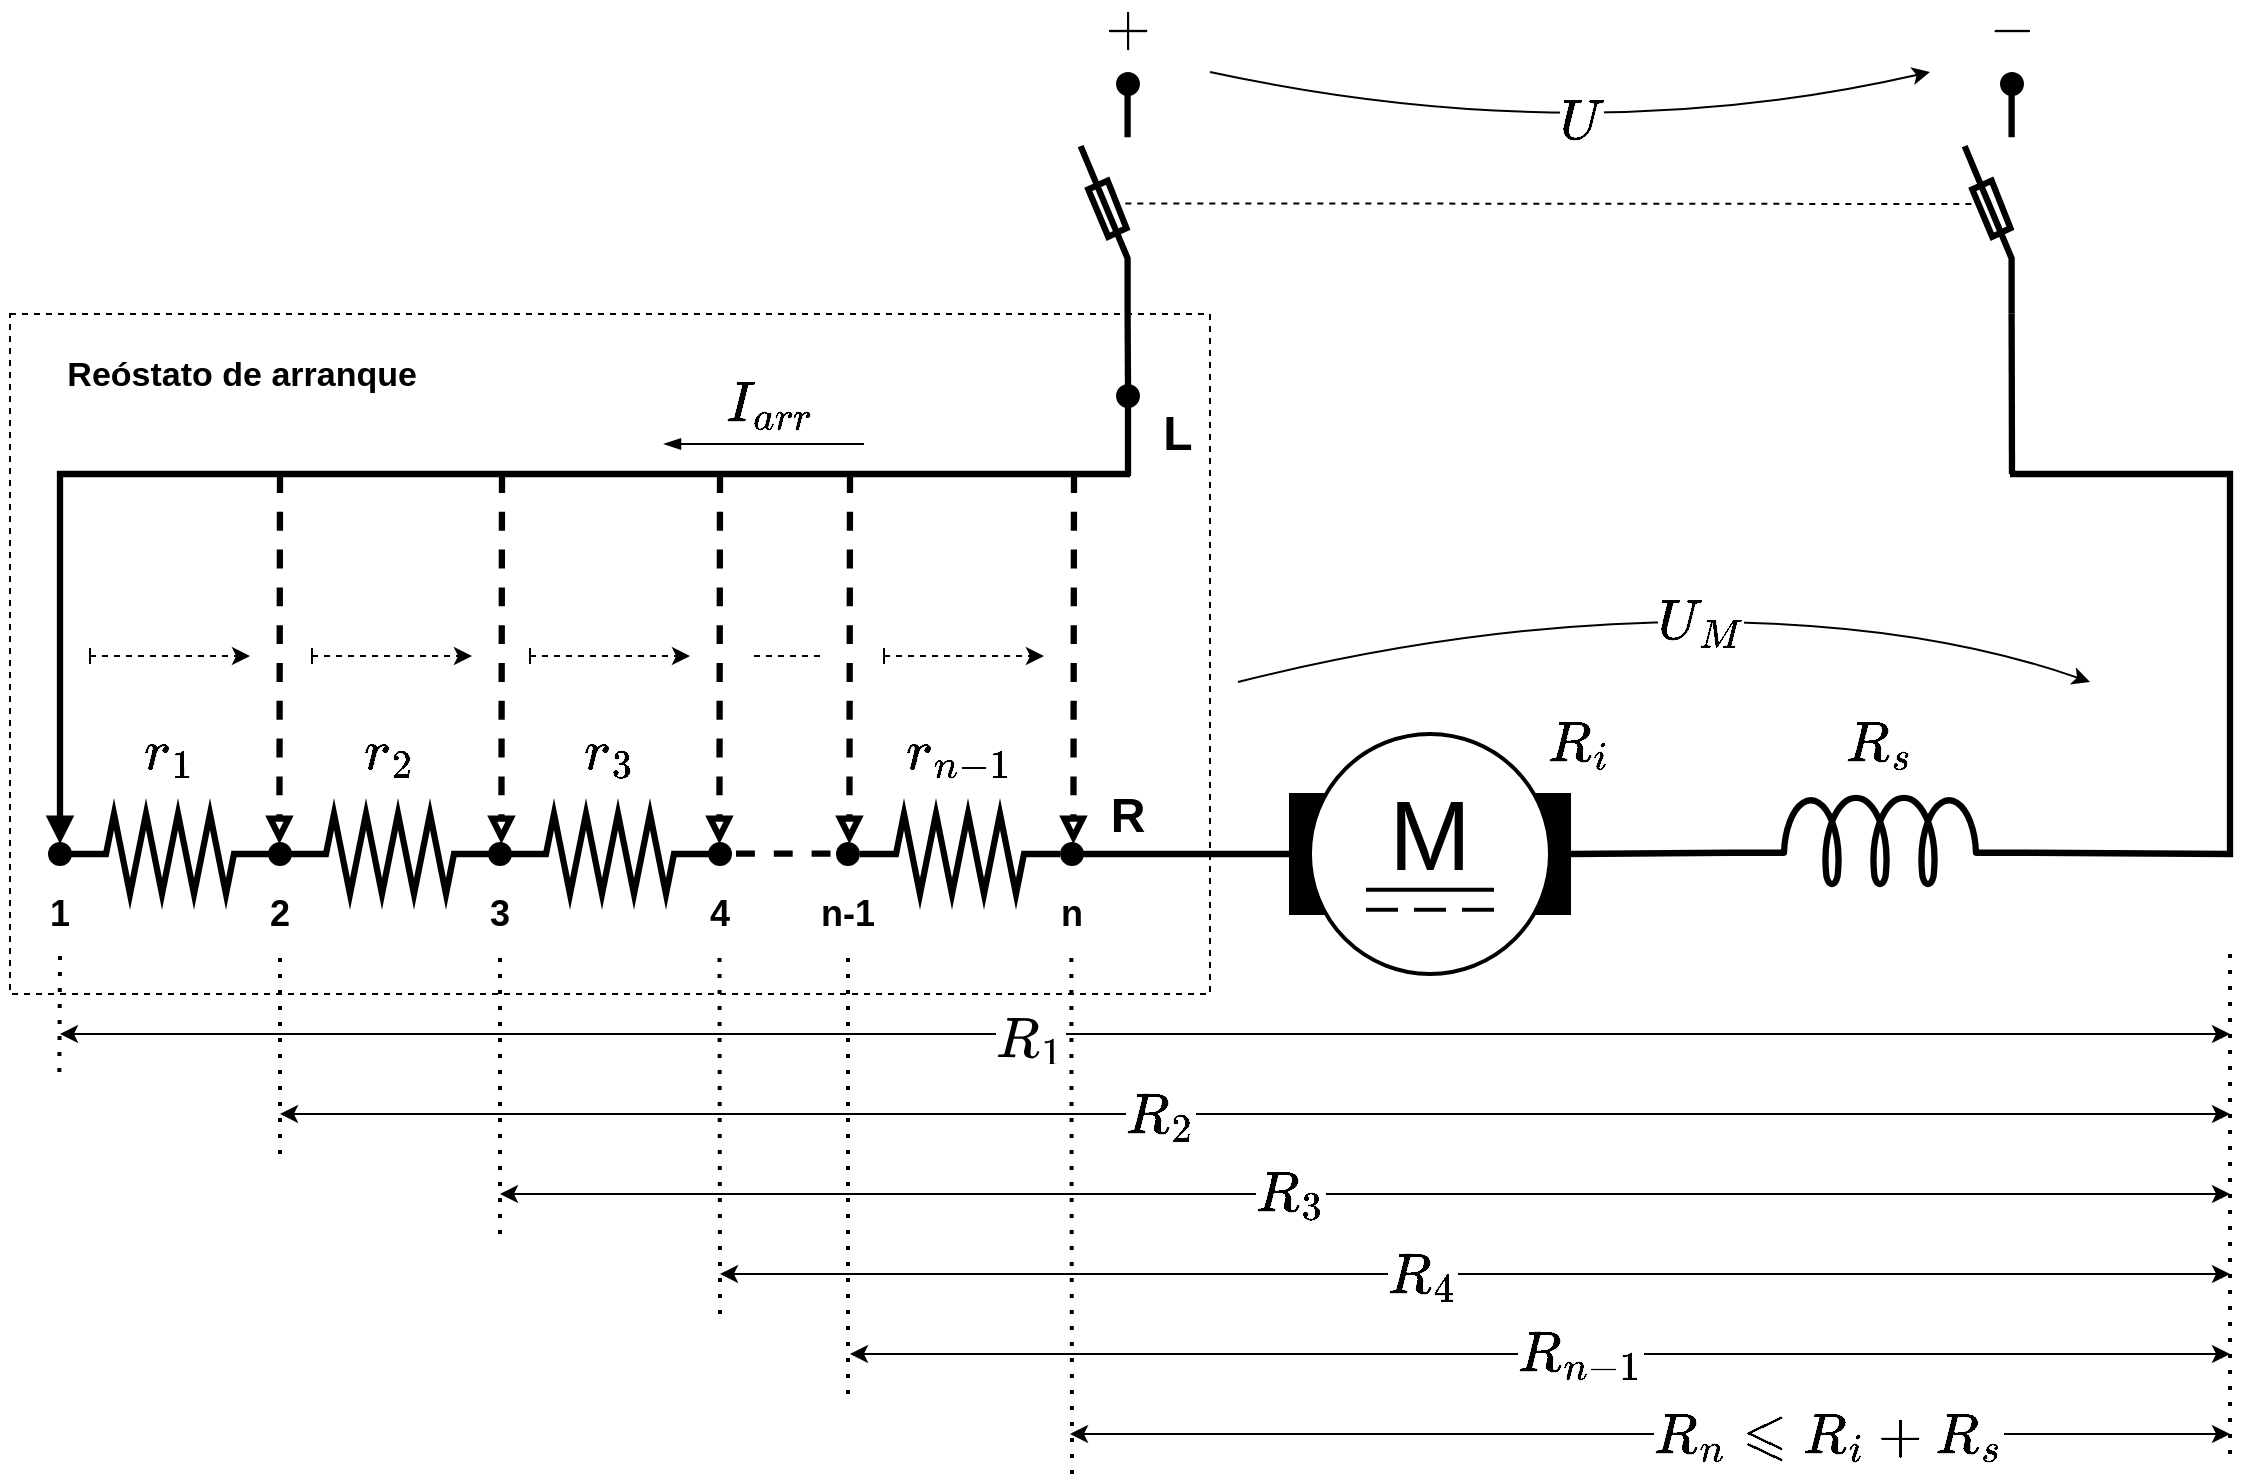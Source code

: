 <mxfile version="27.0.9">
  <diagram name="Page-1" id="XqC8Y09443XXs3GLJTl1">
    <mxGraphModel dx="2885" dy="1133" grid="1" gridSize="5" guides="1" tooltips="1" connect="1" arrows="1" fold="1" page="1" pageScale="1" pageWidth="1169" pageHeight="827" math="1" shadow="0">
      <root>
        <mxCell id="0" />
        <mxCell id="1" parent="0" />
        <mxCell id="3PgCSmFAS6aE5oJK3-FM-77" value="&lt;b&gt;&amp;nbsp;&amp;nbsp;&lt;/b&gt;&lt;div&gt;&lt;b&gt;&lt;span style=&quot;white-space: pre;&quot;&gt;&#x9;&lt;/span&gt;&lt;font style=&quot;font-size: 17px;&quot;&gt;Reóstato de arranque&lt;/font&gt;&lt;/b&gt;&lt;/div&gt;" style="rounded=0;whiteSpace=wrap;html=1;align=left;verticalAlign=top;dashed=1;" vertex="1" parent="1">
          <mxGeometry x="-140" y="200" width="600" height="340" as="geometry" />
        </mxCell>
        <mxCell id="3PgCSmFAS6aE5oJK3-FM-1" value="" style="group;strokeWidth=1.968;" vertex="1" connectable="0" parent="1">
          <mxGeometry x="500" y="410" width="140" height="120" as="geometry" />
        </mxCell>
        <mxCell id="3PgCSmFAS6aE5oJK3-FM-2" value="" style="rounded=0;whiteSpace=wrap;html=1;fillColor=#000000;" vertex="1" parent="3PgCSmFAS6aE5oJK3-FM-1">
          <mxGeometry y="30" width="140" height="60" as="geometry" />
        </mxCell>
        <mxCell id="3PgCSmFAS6aE5oJK3-FM-3" value="&lt;font style=&quot;font-size: 49px;&quot;&gt;M&lt;/font&gt;&lt;div&gt;&lt;sup&gt;&lt;font style=&quot;&quot;&gt;&lt;br&gt;&lt;/font&gt;&lt;/sup&gt;&lt;/div&gt;" style="ellipse;whiteSpace=wrap;html=1;aspect=fixed;strokeWidth=1.968;" vertex="1" parent="3PgCSmFAS6aE5oJK3-FM-1">
          <mxGeometry x="10" width="120" height="120" as="geometry" />
        </mxCell>
        <mxCell id="3PgCSmFAS6aE5oJK3-FM-4" value="" style="group" vertex="1" connectable="0" parent="3PgCSmFAS6aE5oJK3-FM-1">
          <mxGeometry x="38" y="77.88" width="64" height="10" as="geometry" />
        </mxCell>
        <mxCell id="3PgCSmFAS6aE5oJK3-FM-5" value="" style="endArrow=none;html=1;rounded=0;strokeWidth=1.968;" edge="1" parent="3PgCSmFAS6aE5oJK3-FM-4">
          <mxGeometry width="50" height="50" relative="1" as="geometry">
            <mxPoint as="sourcePoint" />
            <mxPoint x="64" as="targetPoint" />
          </mxGeometry>
        </mxCell>
        <mxCell id="3PgCSmFAS6aE5oJK3-FM-6" value="" style="endArrow=none;html=1;rounded=0;strokeWidth=1.968;" edge="1" parent="3PgCSmFAS6aE5oJK3-FM-4">
          <mxGeometry width="50" height="50" relative="1" as="geometry">
            <mxPoint y="10" as="sourcePoint" />
            <mxPoint x="16" y="10" as="targetPoint" />
          </mxGeometry>
        </mxCell>
        <mxCell id="3PgCSmFAS6aE5oJK3-FM-7" value="" style="endArrow=none;html=1;rounded=0;strokeWidth=1.968;" edge="1" parent="3PgCSmFAS6aE5oJK3-FM-4">
          <mxGeometry width="50" height="50" relative="1" as="geometry">
            <mxPoint x="24" y="10" as="sourcePoint" />
            <mxPoint x="40" y="10" as="targetPoint" />
          </mxGeometry>
        </mxCell>
        <mxCell id="3PgCSmFAS6aE5oJK3-FM-8" value="" style="endArrow=none;html=1;rounded=0;strokeWidth=1.968;" edge="1" parent="3PgCSmFAS6aE5oJK3-FM-4">
          <mxGeometry width="50" height="50" relative="1" as="geometry">
            <mxPoint x="48" y="10" as="sourcePoint" />
            <mxPoint x="64" y="10" as="targetPoint" />
          </mxGeometry>
        </mxCell>
        <mxCell id="3PgCSmFAS6aE5oJK3-FM-10" style="rounded=0;orthogonalLoop=1;jettySize=auto;html=1;exitX=0;exitY=0.645;exitDx=0;exitDy=0;exitPerimeter=0;entryX=1;entryY=0.5;entryDx=0;entryDy=0;endArrow=none;startFill=0;strokeWidth=3.15;" edge="1" parent="1" source="3PgCSmFAS6aE5oJK3-FM-9" target="3PgCSmFAS6aE5oJK3-FM-2">
          <mxGeometry relative="1" as="geometry" />
        </mxCell>
        <mxCell id="3PgCSmFAS6aE5oJK3-FM-9" value="" style="pointerEvents=1;verticalLabelPosition=bottom;shadow=0;dashed=0;align=center;html=1;verticalAlign=top;shape=mxgraph.electrical.inductors.inductor_5;strokeWidth=3.15;" vertex="1" parent="1">
          <mxGeometry x="720" y="441" width="150" height="44" as="geometry" />
        </mxCell>
        <mxCell id="3PgCSmFAS6aE5oJK3-FM-11" value="" style="pointerEvents=1;verticalLabelPosition=bottom;shadow=0;dashed=0;align=center;html=1;verticalAlign=top;shape=mxgraph.electrical.resistors.resistor_2;strokeWidth=3.15;" vertex="1" parent="1">
          <mxGeometry x="285" y="450" width="100" height="40" as="geometry" />
        </mxCell>
        <mxCell id="3PgCSmFAS6aE5oJK3-FM-12" value="" style="pointerEvents=1;verticalLabelPosition=bottom;shadow=0;dashed=0;align=center;html=1;verticalAlign=top;shape=mxgraph.electrical.resistors.resistor_2;strokeWidth=3.15;" vertex="1" parent="1">
          <mxGeometry x="110" y="450" width="100" height="40" as="geometry" />
        </mxCell>
        <mxCell id="3PgCSmFAS6aE5oJK3-FM-13" value="" style="pointerEvents=1;verticalLabelPosition=bottom;shadow=0;dashed=0;align=center;html=1;verticalAlign=top;shape=mxgraph.electrical.resistors.resistor_2;strokeWidth=3.15;" vertex="1" parent="1">
          <mxGeometry y="450" width="100" height="40" as="geometry" />
        </mxCell>
        <mxCell id="3PgCSmFAS6aE5oJK3-FM-14" value="" style="pointerEvents=1;verticalLabelPosition=bottom;shadow=0;dashed=0;align=center;html=1;verticalAlign=top;shape=mxgraph.electrical.resistors.resistor_2;strokeWidth=3.15;" vertex="1" parent="1">
          <mxGeometry x="-110" y="450" width="100" height="40" as="geometry" />
        </mxCell>
        <mxCell id="3PgCSmFAS6aE5oJK3-FM-15" value="" style="endArrow=block;html=1;rounded=0;entryX=0.5;entryY=0;entryDx=0;entryDy=0;strokeWidth=3.15;endFill=1;" edge="1" parent="1" target="3PgCSmFAS6aE5oJK3-FM-22">
          <mxGeometry width="50" height="50" relative="1" as="geometry">
            <mxPoint x="420" y="280" as="sourcePoint" />
            <mxPoint x="-115" y="470.5" as="targetPoint" />
            <Array as="points">
              <mxPoint x="-115" y="280" />
            </Array>
          </mxGeometry>
        </mxCell>
        <mxCell id="3PgCSmFAS6aE5oJK3-FM-16" value="" style="endArrow=none;dashed=1;html=1;dashPattern=1 3;strokeWidth=2;rounded=0;" edge="1" parent="1">
          <mxGeometry width="50" height="50" relative="1" as="geometry">
            <mxPoint x="-115.33" y="579" as="sourcePoint" />
            <mxPoint x="-115" y="520" as="targetPoint" />
          </mxGeometry>
        </mxCell>
        <mxCell id="3PgCSmFAS6aE5oJK3-FM-17" value="" style="endArrow=none;html=1;rounded=0;entryX=1;entryY=0.645;entryDx=0;entryDy=0;entryPerimeter=0;strokeWidth=3.15;" edge="1" parent="1" target="3PgCSmFAS6aE5oJK3-FM-9">
          <mxGeometry width="50" height="50" relative="1" as="geometry">
            <mxPoint x="860" y="280" as="sourcePoint" />
            <mxPoint x="900" y="490" as="targetPoint" />
            <Array as="points">
              <mxPoint x="970" y="280" />
              <mxPoint x="970" y="470" />
            </Array>
          </mxGeometry>
        </mxCell>
        <mxCell id="3PgCSmFAS6aE5oJK3-FM-18" value="" style="endArrow=none;dashed=1;html=1;dashPattern=1 3;strokeWidth=2;rounded=0;" edge="1" parent="1">
          <mxGeometry width="50" height="50" relative="1" as="geometry">
            <mxPoint x="970" y="770" as="sourcePoint" />
            <mxPoint x="970" y="520" as="targetPoint" />
          </mxGeometry>
        </mxCell>
        <mxCell id="3PgCSmFAS6aE5oJK3-FM-20" value="" style="endArrow=classic;startArrow=classic;html=1;rounded=0;" edge="1" parent="1">
          <mxGeometry width="50" height="50" relative="1" as="geometry">
            <mxPoint x="-115" y="560" as="sourcePoint" />
            <mxPoint x="970" y="560" as="targetPoint" />
          </mxGeometry>
        </mxCell>
        <mxCell id="3PgCSmFAS6aE5oJK3-FM-37" value="&lt;svg xmlns=&quot;http://www.w3.org/2000/svg&quot; width=&quot;2.705ex&quot; height=&quot;1.885ex&quot; role=&quot;img&quot; viewBox=&quot;0 -683 1195.6 833&quot; xmlns:xlink=&quot;http://www.w3.org/1999/xlink&quot; style=&quot;vertical-align: -0.339ex;&quot;&gt;&lt;defs&gt;&lt;path id=&quot;MJX-1-TEX-I-1D445&quot; d=&quot;M230 637Q203 637 198 638T193 649Q193 676 204 682Q206 683 378 683Q550 682 564 680Q620 672 658 652T712 606T733 563T739 529Q739 484 710 445T643 385T576 351T538 338L545 333Q612 295 612 223Q612 212 607 162T602 80V71Q602 53 603 43T614 25T640 16Q668 16 686 38T712 85Q717 99 720 102T735 105Q755 105 755 93Q755 75 731 36Q693 -21 641 -21H632Q571 -21 531 4T487 82Q487 109 502 166T517 239Q517 290 474 313Q459 320 449 321T378 323H309L277 193Q244 61 244 59Q244 55 245 54T252 50T269 48T302 46H333Q339 38 339 37T336 19Q332 6 326 0H311Q275 2 180 2Q146 2 117 2T71 2T50 1Q33 1 33 10Q33 12 36 24Q41 43 46 45Q50 46 61 46H67Q94 46 127 49Q141 52 146 61Q149 65 218 339T287 628Q287 635 230 637ZM630 554Q630 586 609 608T523 636Q521 636 500 636T462 637H440Q393 637 386 627Q385 624 352 494T319 361Q319 360 388 360Q466 361 492 367Q556 377 592 426Q608 449 619 486T630 554Z&quot;&gt;&lt;/path&gt;&lt;path id=&quot;MJX-1-TEX-N-31&quot; d=&quot;M213 578L200 573Q186 568 160 563T102 556H83V602H102Q149 604 189 617T245 641T273 663Q275 666 285 666Q294 666 302 660V361L303 61Q310 54 315 52T339 48T401 46H427V0H416Q395 3 257 3Q121 3 100 0H88V46H114Q136 46 152 46T177 47T193 50T201 52T207 57T213 61V578Z&quot;&gt;&lt;/path&gt;&lt;/defs&gt;&lt;g stroke=&quot;currentColor&quot; fill=&quot;currentColor&quot; stroke-width=&quot;0&quot; transform=&quot;scale(1,-1)&quot;&gt;&lt;g data-mml-node=&quot;math&quot;&gt;&lt;g data-mml-node=&quot;msub&quot;&gt;&lt;g data-mml-node=&quot;mi&quot;&gt;&lt;use data-c=&quot;1D445&quot; xlink:href=&quot;#MJX-1-TEX-I-1D445&quot;&gt;&lt;/use&gt;&lt;/g&gt;&lt;g data-mml-node=&quot;mn&quot; transform=&quot;translate(792,-150) scale(0.707)&quot;&gt;&lt;use data-c=&quot;31&quot; xlink:href=&quot;#MJX-1-TEX-N-31&quot;&gt;&lt;/use&gt;&lt;/g&gt;&lt;/g&gt;&lt;/g&gt;&lt;/g&gt;&lt;/svg&gt;" style="edgeLabel;html=1;align=center;verticalAlign=middle;resizable=0;points=[];fontSize=24;" vertex="1" connectable="0" parent="3PgCSmFAS6aE5oJK3-FM-20">
          <mxGeometry x="-0.107" y="-3" relative="1" as="geometry">
            <mxPoint as="offset" />
          </mxGeometry>
        </mxCell>
        <mxCell id="3PgCSmFAS6aE5oJK3-FM-21" value="" style="endArrow=none;dashed=1;html=1;dashPattern=1 3;strokeWidth=2;rounded=0;" edge="1" parent="1">
          <mxGeometry width="50" height="50" relative="1" as="geometry">
            <mxPoint x="-5" y="620" as="sourcePoint" />
            <mxPoint x="-5" y="520" as="targetPoint" />
          </mxGeometry>
        </mxCell>
        <mxCell id="3PgCSmFAS6aE5oJK3-FM-22" value="" style="ellipse;whiteSpace=wrap;html=1;aspect=fixed;strokeWidth=1.968;fillColor=#000000;" vertex="1" parent="1">
          <mxGeometry x="-120" y="465" width="10" height="10" as="geometry" />
        </mxCell>
        <mxCell id="3PgCSmFAS6aE5oJK3-FM-23" value="" style="ellipse;whiteSpace=wrap;html=1;aspect=fixed;strokeWidth=1.968;fillColor=#000000;" vertex="1" parent="1">
          <mxGeometry x="-10" y="465" width="10" height="10" as="geometry" />
        </mxCell>
        <mxCell id="3PgCSmFAS6aE5oJK3-FM-24" value="" style="ellipse;whiteSpace=wrap;html=1;aspect=fixed;strokeWidth=1.968;fillColor=#000000;" vertex="1" parent="1">
          <mxGeometry x="100" y="465" width="10" height="10" as="geometry" />
        </mxCell>
        <mxCell id="3PgCSmFAS6aE5oJK3-FM-25" value="" style="ellipse;whiteSpace=wrap;html=1;aspect=fixed;strokeWidth=1.968;fillColor=#000000;" vertex="1" parent="1">
          <mxGeometry x="210" y="465" width="10" height="10" as="geometry" />
        </mxCell>
        <mxCell id="3PgCSmFAS6aE5oJK3-FM-26" value="" style="endArrow=none;html=1;rounded=0;strokeWidth=3.15;dashed=1;" edge="1" parent="1">
          <mxGeometry width="50" height="50" relative="1" as="geometry">
            <mxPoint x="223" y="469.82" as="sourcePoint" />
            <mxPoint x="278" y="469.82" as="targetPoint" />
          </mxGeometry>
        </mxCell>
        <mxCell id="3PgCSmFAS6aE5oJK3-FM-27" value="" style="ellipse;whiteSpace=wrap;html=1;aspect=fixed;strokeWidth=1.968;fillColor=#000000;" vertex="1" parent="1">
          <mxGeometry x="274" y="465" width="10" height="10" as="geometry" />
        </mxCell>
        <mxCell id="3PgCSmFAS6aE5oJK3-FM-29" style="rounded=0;orthogonalLoop=1;jettySize=auto;html=1;exitX=1;exitY=0.5;exitDx=0;exitDy=0;entryX=0;entryY=0.5;entryDx=0;entryDy=0;endArrow=none;startFill=0;strokeWidth=3.15;" edge="1" parent="1" source="3PgCSmFAS6aE5oJK3-FM-28" target="3PgCSmFAS6aE5oJK3-FM-2">
          <mxGeometry relative="1" as="geometry" />
        </mxCell>
        <mxCell id="3PgCSmFAS6aE5oJK3-FM-28" value="" style="ellipse;whiteSpace=wrap;html=1;aspect=fixed;strokeWidth=1.968;fillColor=#000000;" vertex="1" parent="1">
          <mxGeometry x="386" y="465" width="10" height="10" as="geometry" />
        </mxCell>
        <mxCell id="3PgCSmFAS6aE5oJK3-FM-31" value="&lt;b&gt;&lt;font style=&quot;font-size: 18px;&quot;&gt;1&lt;/font&gt;&lt;/b&gt;" style="text;html=1;align=center;verticalAlign=middle;whiteSpace=wrap;rounded=0;" vertex="1" parent="1">
          <mxGeometry x="-145" y="485" width="60" height="30" as="geometry" />
        </mxCell>
        <mxCell id="3PgCSmFAS6aE5oJK3-FM-32" value="&lt;b&gt;&lt;font style=&quot;font-size: 18px;&quot;&gt;2&lt;/font&gt;&lt;/b&gt;" style="text;html=1;align=center;verticalAlign=middle;whiteSpace=wrap;rounded=0;" vertex="1" parent="1">
          <mxGeometry x="-35" y="485" width="60" height="30" as="geometry" />
        </mxCell>
        <mxCell id="3PgCSmFAS6aE5oJK3-FM-33" value="&lt;b&gt;&lt;font style=&quot;font-size: 18px;&quot;&gt;3&lt;/font&gt;&lt;/b&gt;" style="text;html=1;align=center;verticalAlign=middle;whiteSpace=wrap;rounded=0;" vertex="1" parent="1">
          <mxGeometry x="75" y="485" width="60" height="30" as="geometry" />
        </mxCell>
        <mxCell id="3PgCSmFAS6aE5oJK3-FM-34" value="&lt;b&gt;&lt;font style=&quot;font-size: 18px;&quot;&gt;4&lt;/font&gt;&lt;/b&gt;" style="text;html=1;align=center;verticalAlign=middle;whiteSpace=wrap;rounded=0;" vertex="1" parent="1">
          <mxGeometry x="185" y="485" width="60" height="30" as="geometry" />
        </mxCell>
        <mxCell id="3PgCSmFAS6aE5oJK3-FM-35" value="&lt;b&gt;&lt;font style=&quot;font-size: 18px;&quot;&gt;n-1&lt;/font&gt;&lt;/b&gt;" style="text;html=1;align=center;verticalAlign=middle;whiteSpace=wrap;rounded=0;" vertex="1" parent="1">
          <mxGeometry x="249" y="485" width="60" height="30" as="geometry" />
        </mxCell>
        <mxCell id="3PgCSmFAS6aE5oJK3-FM-36" value="&lt;b&gt;&lt;font style=&quot;font-size: 18px;&quot;&gt;n&lt;/font&gt;&lt;/b&gt;" style="text;html=1;align=center;verticalAlign=middle;whiteSpace=wrap;rounded=0;" vertex="1" parent="1">
          <mxGeometry x="361" y="485" width="60" height="30" as="geometry" />
        </mxCell>
        <mxCell id="3PgCSmFAS6aE5oJK3-FM-38" value="" style="endArrow=classic;startArrow=classic;html=1;rounded=0;" edge="1" parent="1">
          <mxGeometry width="50" height="50" relative="1" as="geometry">
            <mxPoint x="-5" y="600" as="sourcePoint" />
            <mxPoint x="970" y="600" as="targetPoint" />
          </mxGeometry>
        </mxCell>
        <mxCell id="3PgCSmFAS6aE5oJK3-FM-39" value="" style="edgeLabel;html=1;align=center;verticalAlign=middle;resizable=0;points=[];" vertex="1" connectable="0" parent="3PgCSmFAS6aE5oJK3-FM-38">
          <mxGeometry x="-0.107" y="-3" relative="1" as="geometry">
            <mxPoint as="offset" />
          </mxGeometry>
        </mxCell>
        <mxCell id="3PgCSmFAS6aE5oJK3-FM-40" value="$$R_2$$" style="edgeLabel;html=1;align=center;verticalAlign=middle;resizable=0;points=[];fontSize=24;" vertex="1" connectable="0" parent="3PgCSmFAS6aE5oJK3-FM-38">
          <mxGeometry x="-0.101" y="-1" relative="1" as="geometry">
            <mxPoint x="1" as="offset" />
          </mxGeometry>
        </mxCell>
        <mxCell id="3PgCSmFAS6aE5oJK3-FM-41" value="" style="endArrow=classic;startArrow=classic;html=1;rounded=0;" edge="1" parent="1">
          <mxGeometry width="50" height="50" relative="1" as="geometry">
            <mxPoint x="105" y="640" as="sourcePoint" />
            <mxPoint x="970" y="640" as="targetPoint" />
          </mxGeometry>
        </mxCell>
        <mxCell id="3PgCSmFAS6aE5oJK3-FM-42" value="" style="edgeLabel;html=1;align=center;verticalAlign=middle;resizable=0;points=[];" vertex="1" connectable="0" parent="3PgCSmFAS6aE5oJK3-FM-41">
          <mxGeometry x="-0.107" y="-3" relative="1" as="geometry">
            <mxPoint as="offset" />
          </mxGeometry>
        </mxCell>
        <mxCell id="3PgCSmFAS6aE5oJK3-FM-43" value="$$R_3$$" style="edgeLabel;html=1;align=center;verticalAlign=middle;resizable=0;points=[];fontSize=24;" vertex="1" connectable="0" parent="3PgCSmFAS6aE5oJK3-FM-41">
          <mxGeometry x="-0.101" y="-1" relative="1" as="geometry">
            <mxPoint x="6" y="-1" as="offset" />
          </mxGeometry>
        </mxCell>
        <mxCell id="3PgCSmFAS6aE5oJK3-FM-44" value="" style="endArrow=none;dashed=1;html=1;dashPattern=1 3;strokeWidth=2;rounded=0;" edge="1" parent="1">
          <mxGeometry width="50" height="50" relative="1" as="geometry">
            <mxPoint x="105" y="660" as="sourcePoint" />
            <mxPoint x="105" y="520" as="targetPoint" />
          </mxGeometry>
        </mxCell>
        <mxCell id="3PgCSmFAS6aE5oJK3-FM-45" value="" style="endArrow=none;dashed=1;html=1;dashPattern=1 3;strokeWidth=2;rounded=0;" edge="1" parent="1">
          <mxGeometry width="50" height="50" relative="1" as="geometry">
            <mxPoint x="215" y="700" as="sourcePoint" />
            <mxPoint x="214.75" y="520" as="targetPoint" />
          </mxGeometry>
        </mxCell>
        <mxCell id="3PgCSmFAS6aE5oJK3-FM-46" value="" style="endArrow=classic;startArrow=classic;html=1;rounded=0;" edge="1" parent="1">
          <mxGeometry width="50" height="50" relative="1" as="geometry">
            <mxPoint x="215" y="680" as="sourcePoint" />
            <mxPoint x="970" y="680" as="targetPoint" />
          </mxGeometry>
        </mxCell>
        <mxCell id="3PgCSmFAS6aE5oJK3-FM-47" value="" style="edgeLabel;html=1;align=center;verticalAlign=middle;resizable=0;points=[];" vertex="1" connectable="0" parent="3PgCSmFAS6aE5oJK3-FM-46">
          <mxGeometry x="-0.107" y="-3" relative="1" as="geometry">
            <mxPoint as="offset" />
          </mxGeometry>
        </mxCell>
        <mxCell id="3PgCSmFAS6aE5oJK3-FM-48" value="$$R_4$$" style="edgeLabel;html=1;align=center;verticalAlign=middle;resizable=0;points=[];fontSize=24;" vertex="1" connectable="0" parent="3PgCSmFAS6aE5oJK3-FM-46">
          <mxGeometry x="-0.101" y="-1" relative="1" as="geometry">
            <mxPoint x="11" as="offset" />
          </mxGeometry>
        </mxCell>
        <mxCell id="3PgCSmFAS6aE5oJK3-FM-49" value="" style="endArrow=none;dashed=1;html=1;dashPattern=1 3;strokeWidth=2;rounded=0;" edge="1" parent="1">
          <mxGeometry width="50" height="50" relative="1" as="geometry">
            <mxPoint x="279" y="740" as="sourcePoint" />
            <mxPoint x="279" y="520" as="targetPoint" />
          </mxGeometry>
        </mxCell>
        <mxCell id="3PgCSmFAS6aE5oJK3-FM-50" value="" style="endArrow=classic;startArrow=classic;html=1;rounded=0;" edge="1" parent="1">
          <mxGeometry width="50" height="50" relative="1" as="geometry">
            <mxPoint x="280" y="720" as="sourcePoint" />
            <mxPoint x="970" y="720" as="targetPoint" />
          </mxGeometry>
        </mxCell>
        <mxCell id="3PgCSmFAS6aE5oJK3-FM-51" value="" style="edgeLabel;html=1;align=center;verticalAlign=middle;resizable=0;points=[];" vertex="1" connectable="0" parent="3PgCSmFAS6aE5oJK3-FM-50">
          <mxGeometry x="-0.107" y="-3" relative="1" as="geometry">
            <mxPoint as="offset" />
          </mxGeometry>
        </mxCell>
        <mxCell id="3PgCSmFAS6aE5oJK3-FM-52" value="$$R_{n-1}$$" style="edgeLabel;html=1;align=center;verticalAlign=middle;resizable=0;points=[];fontSize=24;" vertex="1" connectable="0" parent="3PgCSmFAS6aE5oJK3-FM-50">
          <mxGeometry x="-0.101" y="-1" relative="1" as="geometry">
            <mxPoint x="55" y="-1" as="offset" />
          </mxGeometry>
        </mxCell>
        <mxCell id="3PgCSmFAS6aE5oJK3-FM-53" value="" style="endArrow=none;dashed=1;html=1;dashPattern=1 3;strokeWidth=2;rounded=0;" edge="1" parent="1">
          <mxGeometry width="50" height="50" relative="1" as="geometry">
            <mxPoint x="391" y="780" as="sourcePoint" />
            <mxPoint x="390.66" y="520" as="targetPoint" />
          </mxGeometry>
        </mxCell>
        <mxCell id="3PgCSmFAS6aE5oJK3-FM-54" value="" style="endArrow=classic;startArrow=classic;html=1;rounded=0;" edge="1" parent="1">
          <mxGeometry width="50" height="50" relative="1" as="geometry">
            <mxPoint x="390" y="760" as="sourcePoint" />
            <mxPoint x="970" y="760" as="targetPoint" />
          </mxGeometry>
        </mxCell>
        <mxCell id="3PgCSmFAS6aE5oJK3-FM-55" value="" style="edgeLabel;html=1;align=center;verticalAlign=middle;resizable=0;points=[];" vertex="1" connectable="0" parent="3PgCSmFAS6aE5oJK3-FM-54">
          <mxGeometry x="-0.107" y="-3" relative="1" as="geometry">
            <mxPoint as="offset" />
          </mxGeometry>
        </mxCell>
        <mxCell id="3PgCSmFAS6aE5oJK3-FM-56" value="$$R_n \leqslant R_i + R_s$$" style="edgeLabel;html=1;align=center;verticalAlign=middle;resizable=0;points=[];fontSize=24;" vertex="1" connectable="0" parent="3PgCSmFAS6aE5oJK3-FM-54">
          <mxGeometry x="-0.101" y="-1" relative="1" as="geometry">
            <mxPoint x="118" as="offset" />
          </mxGeometry>
        </mxCell>
        <mxCell id="3PgCSmFAS6aE5oJK3-FM-59" value="&lt;font style=&quot;font-size: 24px;&quot;&gt;$$U_M$$&lt;/font&gt;" style="curved=1;endArrow=classic;html=1;rounded=0;endSize=5.905;" edge="1" parent="1">
          <mxGeometry x="0.08" width="50" height="50" relative="1" as="geometry">
            <mxPoint x="474" y="384" as="sourcePoint" />
            <mxPoint x="900" y="384" as="targetPoint" />
            <Array as="points">
              <mxPoint x="594" y="354" />
              <mxPoint x="814" y="354" />
            </Array>
            <mxPoint as="offset" />
          </mxGeometry>
        </mxCell>
        <mxCell id="3PgCSmFAS6aE5oJK3-FM-60" value="" style="endArrow=classic;html=1;rounded=0;startArrow=baseDash;startFill=0;dashed=1;" edge="1" parent="1">
          <mxGeometry width="50" height="50" relative="1" as="geometry">
            <mxPoint x="-100" y="371" as="sourcePoint" />
            <mxPoint x="-20" y="371" as="targetPoint" />
          </mxGeometry>
        </mxCell>
        <mxCell id="3PgCSmFAS6aE5oJK3-FM-62" value="" style="endArrow=block;html=1;rounded=0;endFill=0;strokeWidth=3.15;dashed=1;" edge="1" parent="1">
          <mxGeometry width="50" height="50" relative="1" as="geometry">
            <mxPoint x="-5" y="280" as="sourcePoint" />
            <mxPoint x="-5.3" y="465" as="targetPoint" />
          </mxGeometry>
        </mxCell>
        <mxCell id="3PgCSmFAS6aE5oJK3-FM-63" value="" style="endArrow=classic;html=1;rounded=0;startArrow=baseDash;startFill=0;dashed=1;" edge="1" parent="1">
          <mxGeometry width="50" height="50" relative="1" as="geometry">
            <mxPoint x="11" y="371" as="sourcePoint" />
            <mxPoint x="91" y="371" as="targetPoint" />
          </mxGeometry>
        </mxCell>
        <mxCell id="3PgCSmFAS6aE5oJK3-FM-64" value="" style="endArrow=block;html=1;rounded=0;endFill=0;strokeWidth=3.15;dashed=1;" edge="1" parent="1">
          <mxGeometry width="50" height="50" relative="1" as="geometry">
            <mxPoint x="106" y="280" as="sourcePoint" />
            <mxPoint x="105.7" y="465" as="targetPoint" />
          </mxGeometry>
        </mxCell>
        <mxCell id="3PgCSmFAS6aE5oJK3-FM-65" value="" style="endArrow=classic;html=1;rounded=0;startArrow=baseDash;startFill=0;dashed=1;" edge="1" parent="1">
          <mxGeometry width="50" height="50" relative="1" as="geometry">
            <mxPoint x="120" y="371" as="sourcePoint" />
            <mxPoint x="200" y="371" as="targetPoint" />
          </mxGeometry>
        </mxCell>
        <mxCell id="3PgCSmFAS6aE5oJK3-FM-66" value="" style="endArrow=block;html=1;rounded=0;endFill=0;strokeWidth=3.15;dashed=1;" edge="1" parent="1">
          <mxGeometry width="50" height="50" relative="1" as="geometry">
            <mxPoint x="215" y="280" as="sourcePoint" />
            <mxPoint x="214.7" y="465" as="targetPoint" />
          </mxGeometry>
        </mxCell>
        <mxCell id="3PgCSmFAS6aE5oJK3-FM-67" value="" style="endArrow=classic;html=1;rounded=0;startArrow=baseDash;startFill=0;dashed=1;" edge="1" parent="1">
          <mxGeometry width="50" height="50" relative="1" as="geometry">
            <mxPoint x="297" y="371" as="sourcePoint" />
            <mxPoint x="377" y="371" as="targetPoint" />
          </mxGeometry>
        </mxCell>
        <mxCell id="3PgCSmFAS6aE5oJK3-FM-68" value="" style="endArrow=block;html=1;rounded=0;endFill=0;strokeWidth=3.15;dashed=1;" edge="1" parent="1">
          <mxGeometry width="50" height="50" relative="1" as="geometry">
            <mxPoint x="392" y="280" as="sourcePoint" />
            <mxPoint x="391.7" y="465" as="targetPoint" />
          </mxGeometry>
        </mxCell>
        <mxCell id="3PgCSmFAS6aE5oJK3-FM-69" value="" style="endArrow=block;html=1;rounded=0;endFill=0;strokeWidth=3.15;dashed=1;" edge="1" parent="1">
          <mxGeometry width="50" height="50" relative="1" as="geometry">
            <mxPoint x="280" y="280" as="sourcePoint" />
            <mxPoint x="279.7" y="465" as="targetPoint" />
          </mxGeometry>
        </mxCell>
        <mxCell id="3PgCSmFAS6aE5oJK3-FM-71" value="" style="endArrow=none;dashed=1;html=1;rounded=0;" edge="1" parent="1">
          <mxGeometry width="50" height="50" relative="1" as="geometry">
            <mxPoint x="265" y="371" as="sourcePoint" />
            <mxPoint x="230" y="371" as="targetPoint" />
          </mxGeometry>
        </mxCell>
        <mxCell id="3PgCSmFAS6aE5oJK3-FM-74" style="rounded=1;orthogonalLoop=1;jettySize=auto;html=1;exitX=0.5;exitY=1;exitDx=0;exitDy=0;endArrow=none;startFill=0;strokeWidth=3.15;" edge="1" parent="1" source="3PgCSmFAS6aE5oJK3-FM-73">
          <mxGeometry relative="1" as="geometry">
            <mxPoint x="419" y="281" as="targetPoint" />
          </mxGeometry>
        </mxCell>
        <mxCell id="3PgCSmFAS6aE5oJK3-FM-73" value="" style="ellipse;whiteSpace=wrap;html=1;aspect=fixed;strokeWidth=1.968;fillColor=#000000;" vertex="1" parent="1">
          <mxGeometry x="414" y="236" width="10" height="10" as="geometry" />
        </mxCell>
        <mxCell id="3PgCSmFAS6aE5oJK3-FM-75" value="&lt;b&gt;&lt;font style=&quot;font-size: 24px;&quot;&gt;L&lt;/font&gt;&lt;/b&gt;" style="text;html=1;align=center;verticalAlign=middle;whiteSpace=wrap;rounded=0;" vertex="1" parent="1">
          <mxGeometry x="414" y="245" width="60" height="30" as="geometry" />
        </mxCell>
        <mxCell id="3PgCSmFAS6aE5oJK3-FM-76" value="&lt;b&gt;&lt;font style=&quot;font-size: 24px;&quot;&gt;R&lt;/font&gt;&lt;/b&gt;" style="text;html=1;align=center;verticalAlign=middle;whiteSpace=wrap;rounded=0;" vertex="1" parent="1">
          <mxGeometry x="389" y="436" width="60" height="30" as="geometry" />
        </mxCell>
        <mxCell id="3PgCSmFAS6aE5oJK3-FM-80" style="rounded=0;orthogonalLoop=1;jettySize=auto;html=1;exitX=0;exitY=0.8;exitDx=0;exitDy=0;entryX=0.5;entryY=0;entryDx=0;entryDy=0;endArrow=none;startFill=0;strokeWidth=3.15;" edge="1" parent="1" source="3PgCSmFAS6aE5oJK3-FM-79" target="3PgCSmFAS6aE5oJK3-FM-73">
          <mxGeometry relative="1" as="geometry" />
        </mxCell>
        <mxCell id="3PgCSmFAS6aE5oJK3-FM-79" value="" style="html=1;shape=mxgraph.electrical.electro-mechanical.fuse2;aspect=fixed;elSwitchState=off;rotation=-90;strokeWidth=3.15;" vertex="1" parent="1">
          <mxGeometry x="355" y="130" width="110" height="29.33" as="geometry" />
        </mxCell>
        <mxCell id="3PgCSmFAS6aE5oJK3-FM-82" style="rounded=0;orthogonalLoop=1;jettySize=auto;html=1;exitX=0;exitY=0.8;exitDx=0;exitDy=0;endArrow=none;startFill=0;strokeWidth=3.15;" edge="1" parent="1" source="3PgCSmFAS6aE5oJK3-FM-81">
          <mxGeometry relative="1" as="geometry">
            <mxPoint x="861" y="280" as="targetPoint" />
          </mxGeometry>
        </mxCell>
        <mxCell id="3PgCSmFAS6aE5oJK3-FM-81" value="" style="html=1;shape=mxgraph.electrical.electro-mechanical.fuse2;aspect=fixed;elSwitchState=off;rotation=-90;strokeWidth=3.15;" vertex="1" parent="1">
          <mxGeometry x="797" y="130" width="110" height="29.33" as="geometry" />
        </mxCell>
        <mxCell id="3PgCSmFAS6aE5oJK3-FM-84" value="" style="ellipse;whiteSpace=wrap;html=1;aspect=fixed;strokeWidth=1.968;fillColor=#000000;" vertex="1" parent="1">
          <mxGeometry x="414" y="80.0" width="10" height="10" as="geometry" />
        </mxCell>
        <mxCell id="3PgCSmFAS6aE5oJK3-FM-85" value="" style="ellipse;whiteSpace=wrap;html=1;aspect=fixed;strokeWidth=1.968;fillColor=#000000;" vertex="1" parent="1">
          <mxGeometry x="856" y="80.0" width="10" height="10" as="geometry" />
        </mxCell>
        <mxCell id="3PgCSmFAS6aE5oJK3-FM-86" value="&lt;span&gt;&lt;font style=&quot;font-size: 24px;&quot;&gt;$$+$$&lt;/font&gt;&lt;/span&gt;" style="text;html=1;align=center;verticalAlign=middle;whiteSpace=wrap;rounded=0;fontStyle=1" vertex="1" parent="1">
          <mxGeometry x="389" y="43" width="60" height="30" as="geometry" />
        </mxCell>
        <mxCell id="3PgCSmFAS6aE5oJK3-FM-87" value="&lt;span&gt;&lt;font style=&quot;font-size: 24px;&quot;&gt;$$-$$&lt;/font&gt;&lt;/span&gt;" style="text;html=1;align=center;verticalAlign=middle;whiteSpace=wrap;rounded=0;fontStyle=1" vertex="1" parent="1">
          <mxGeometry x="831" y="43" width="60" height="30" as="geometry" />
        </mxCell>
        <mxCell id="3PgCSmFAS6aE5oJK3-FM-88" value="&lt;font style=&quot;font-size: 24px;&quot;&gt;$$U$$&lt;/font&gt;" style="curved=1;endArrow=classic;html=1;rounded=0;endSize=5.905;" edge="1" parent="1">
          <mxGeometry x="0.008" y="15" width="50" height="50" relative="1" as="geometry">
            <mxPoint x="460" y="79" as="sourcePoint" />
            <mxPoint x="820" y="79" as="targetPoint" />
            <Array as="points">
              <mxPoint x="645" y="119" />
            </Array>
            <mxPoint as="offset" />
          </mxGeometry>
        </mxCell>
        <mxCell id="3PgCSmFAS6aE5oJK3-FM-89" value="$$r_1$$" style="text;html=1;align=center;verticalAlign=middle;whiteSpace=wrap;rounded=0;fontSize=24;" vertex="1" parent="1">
          <mxGeometry x="-90" y="405" width="60" height="30" as="geometry" />
        </mxCell>
        <mxCell id="3PgCSmFAS6aE5oJK3-FM-90" value="$$r_2$$" style="text;html=1;align=center;verticalAlign=middle;whiteSpace=wrap;rounded=0;fontSize=24;" vertex="1" parent="1">
          <mxGeometry x="20" y="405" width="60" height="30" as="geometry" />
        </mxCell>
        <mxCell id="3PgCSmFAS6aE5oJK3-FM-91" value="$$r_3$$" style="text;html=1;align=center;verticalAlign=middle;whiteSpace=wrap;rounded=0;fontSize=24;" vertex="1" parent="1">
          <mxGeometry x="130" y="405" width="60" height="30" as="geometry" />
        </mxCell>
        <mxCell id="3PgCSmFAS6aE5oJK3-FM-92" value="$$r_{n-1}$$" style="text;html=1;align=center;verticalAlign=middle;whiteSpace=wrap;rounded=0;fontSize=24;" vertex="1" parent="1">
          <mxGeometry x="305" y="405" width="60" height="30" as="geometry" />
        </mxCell>
        <mxCell id="3PgCSmFAS6aE5oJK3-FM-94" value="$$R_s$$" style="text;html=1;align=center;verticalAlign=middle;whiteSpace=wrap;rounded=0;fontSize=24;" vertex="1" parent="1">
          <mxGeometry x="765" y="400" width="60" height="30" as="geometry" />
        </mxCell>
        <mxCell id="3PgCSmFAS6aE5oJK3-FM-95" value="$$R_i$$" style="text;html=1;align=center;verticalAlign=middle;whiteSpace=wrap;rounded=0;fontSize=24;" vertex="1" parent="1">
          <mxGeometry x="615" y="400" width="60" height="30" as="geometry" />
        </mxCell>
        <mxCell id="3PgCSmFAS6aE5oJK3-FM-96" value="" style="endArrow=blockThin;html=1;rounded=0;endFill=1;" edge="1" parent="1">
          <mxGeometry width="50" height="50" relative="1" as="geometry">
            <mxPoint x="287" y="265" as="sourcePoint" />
            <mxPoint x="187" y="265" as="targetPoint" />
          </mxGeometry>
        </mxCell>
        <mxCell id="3PgCSmFAS6aE5oJK3-FM-101" value="$$I_{arr}$$" style="text;html=1;align=center;verticalAlign=middle;whiteSpace=wrap;rounded=0;fontSize=24;" vertex="1" parent="1">
          <mxGeometry x="210" y="230" width="60" height="30" as="geometry" />
        </mxCell>
        <mxCell id="3PgCSmFAS6aE5oJK3-FM-103" value="" style="endArrow=none;dashed=1;html=1;rounded=0;" edge="1" parent="1">
          <mxGeometry width="50" height="50" relative="1" as="geometry">
            <mxPoint x="417.665" y="144.696" as="sourcePoint" />
            <mxPoint x="841" y="145" as="targetPoint" />
          </mxGeometry>
        </mxCell>
      </root>
    </mxGraphModel>
  </diagram>
</mxfile>
